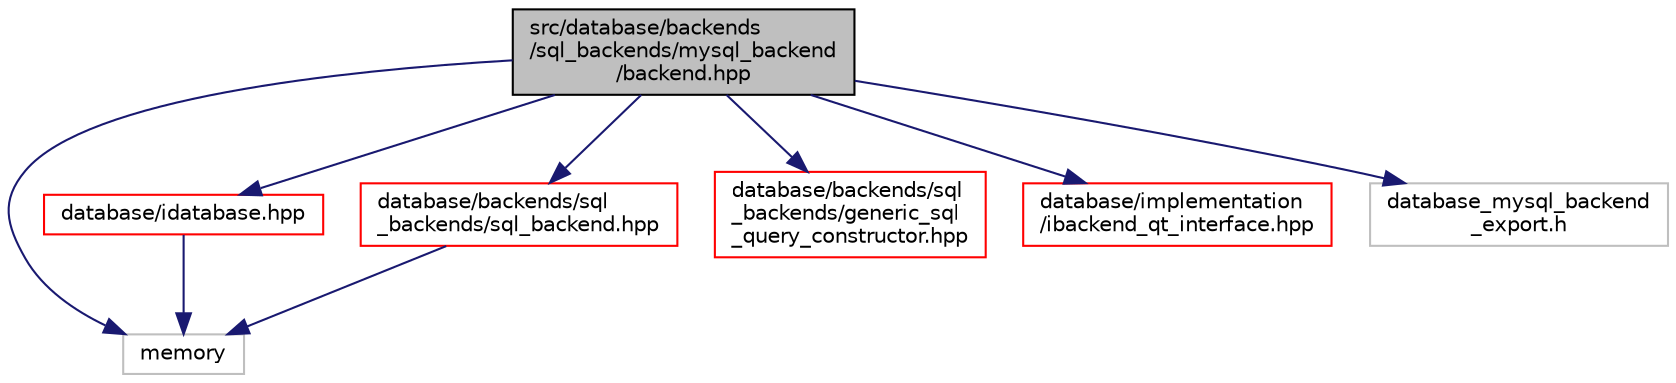 digraph "src/database/backends/sql_backends/mysql_backend/backend.hpp"
{
 // LATEX_PDF_SIZE
  edge [fontname="Helvetica",fontsize="10",labelfontname="Helvetica",labelfontsize="10"];
  node [fontname="Helvetica",fontsize="10",shape=record];
  Node1 [label="src/database/backends\l/sql_backends/mysql_backend\l/backend.hpp",height=0.2,width=0.4,color="black", fillcolor="grey75", style="filled", fontcolor="black",tooltip=" "];
  Node1 -> Node2 [color="midnightblue",fontsize="10",style="solid",fontname="Helvetica"];
  Node2 [label="memory",height=0.2,width=0.4,color="grey75", fillcolor="white", style="filled",tooltip=" "];
  Node1 -> Node3 [color="midnightblue",fontsize="10",style="solid",fontname="Helvetica"];
  Node3 [label="database/idatabase.hpp",height=0.2,width=0.4,color="red", fillcolor="white", style="filled",URL="$idatabase_8hpp.html",tooltip=" "];
  Node3 -> Node2 [color="midnightblue",fontsize="10",style="solid",fontname="Helvetica"];
  Node1 -> Node44 [color="midnightblue",fontsize="10",style="solid",fontname="Helvetica"];
  Node44 [label="database/backends/sql\l_backends/sql_backend.hpp",height=0.2,width=0.4,color="red", fillcolor="white", style="filled",URL="$sql__backend_8hpp.html",tooltip=" "];
  Node44 -> Node2 [color="midnightblue",fontsize="10",style="solid",fontname="Helvetica"];
  Node1 -> Node69 [color="midnightblue",fontsize="10",style="solid",fontname="Helvetica"];
  Node69 [label="database/backends/sql\l_backends/generic_sql\l_query_constructor.hpp",height=0.2,width=0.4,color="red", fillcolor="white", style="filled",URL="$generic__sql__query__constructor_8hpp.html",tooltip=" "];
  Node1 -> Node70 [color="midnightblue",fontsize="10",style="solid",fontname="Helvetica"];
  Node70 [label="database/implementation\l/ibackend_qt_interface.hpp",height=0.2,width=0.4,color="red", fillcolor="white", style="filled",URL="$ibackend__qt__interface_8hpp.html",tooltip=" "];
  Node1 -> Node74 [color="midnightblue",fontsize="10",style="solid",fontname="Helvetica"];
  Node74 [label="database_mysql_backend\l_export.h",height=0.2,width=0.4,color="grey75", fillcolor="white", style="filled",tooltip=" "];
}
